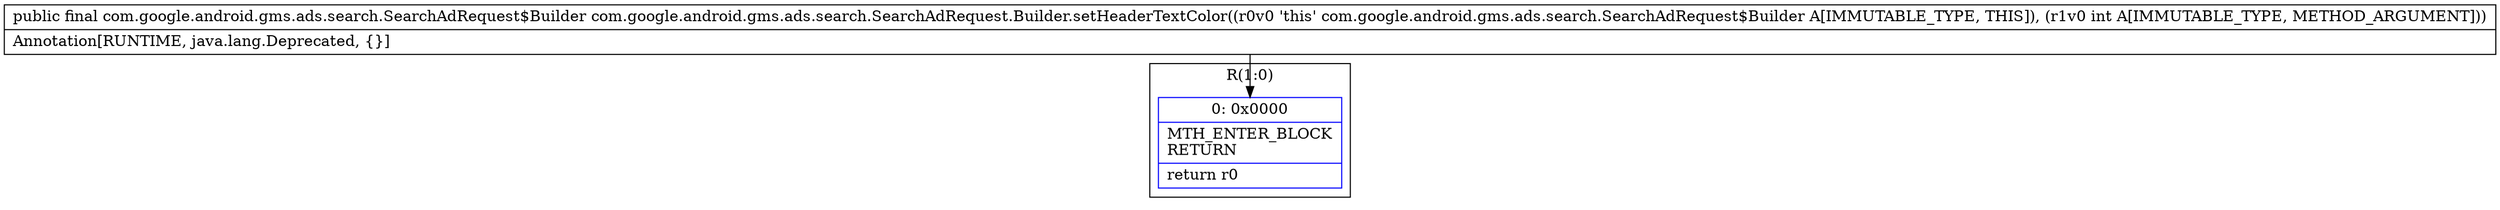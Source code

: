 digraph "CFG forcom.google.android.gms.ads.search.SearchAdRequest.Builder.setHeaderTextColor(I)Lcom\/google\/android\/gms\/ads\/search\/SearchAdRequest$Builder;" {
subgraph cluster_Region_997991472 {
label = "R(1:0)";
node [shape=record,color=blue];
Node_0 [shape=record,label="{0\:\ 0x0000|MTH_ENTER_BLOCK\lRETURN\l|return r0\l}"];
}
MethodNode[shape=record,label="{public final com.google.android.gms.ads.search.SearchAdRequest$Builder com.google.android.gms.ads.search.SearchAdRequest.Builder.setHeaderTextColor((r0v0 'this' com.google.android.gms.ads.search.SearchAdRequest$Builder A[IMMUTABLE_TYPE, THIS]), (r1v0 int A[IMMUTABLE_TYPE, METHOD_ARGUMENT]))  | Annotation[RUNTIME, java.lang.Deprecated, \{\}]\l}"];
MethodNode -> Node_0;
}

